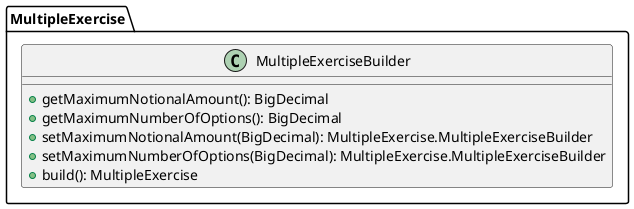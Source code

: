 @startuml

    class MultipleExercise.MultipleExerciseBuilder [[MultipleExercise.MultipleExerciseBuilder.html]] {
        +getMaximumNotionalAmount(): BigDecimal
        +getMaximumNumberOfOptions(): BigDecimal
        +setMaximumNotionalAmount(BigDecimal): MultipleExercise.MultipleExerciseBuilder
        +setMaximumNumberOfOptions(BigDecimal): MultipleExercise.MultipleExerciseBuilder
        +build(): MultipleExercise
    }

@enduml
